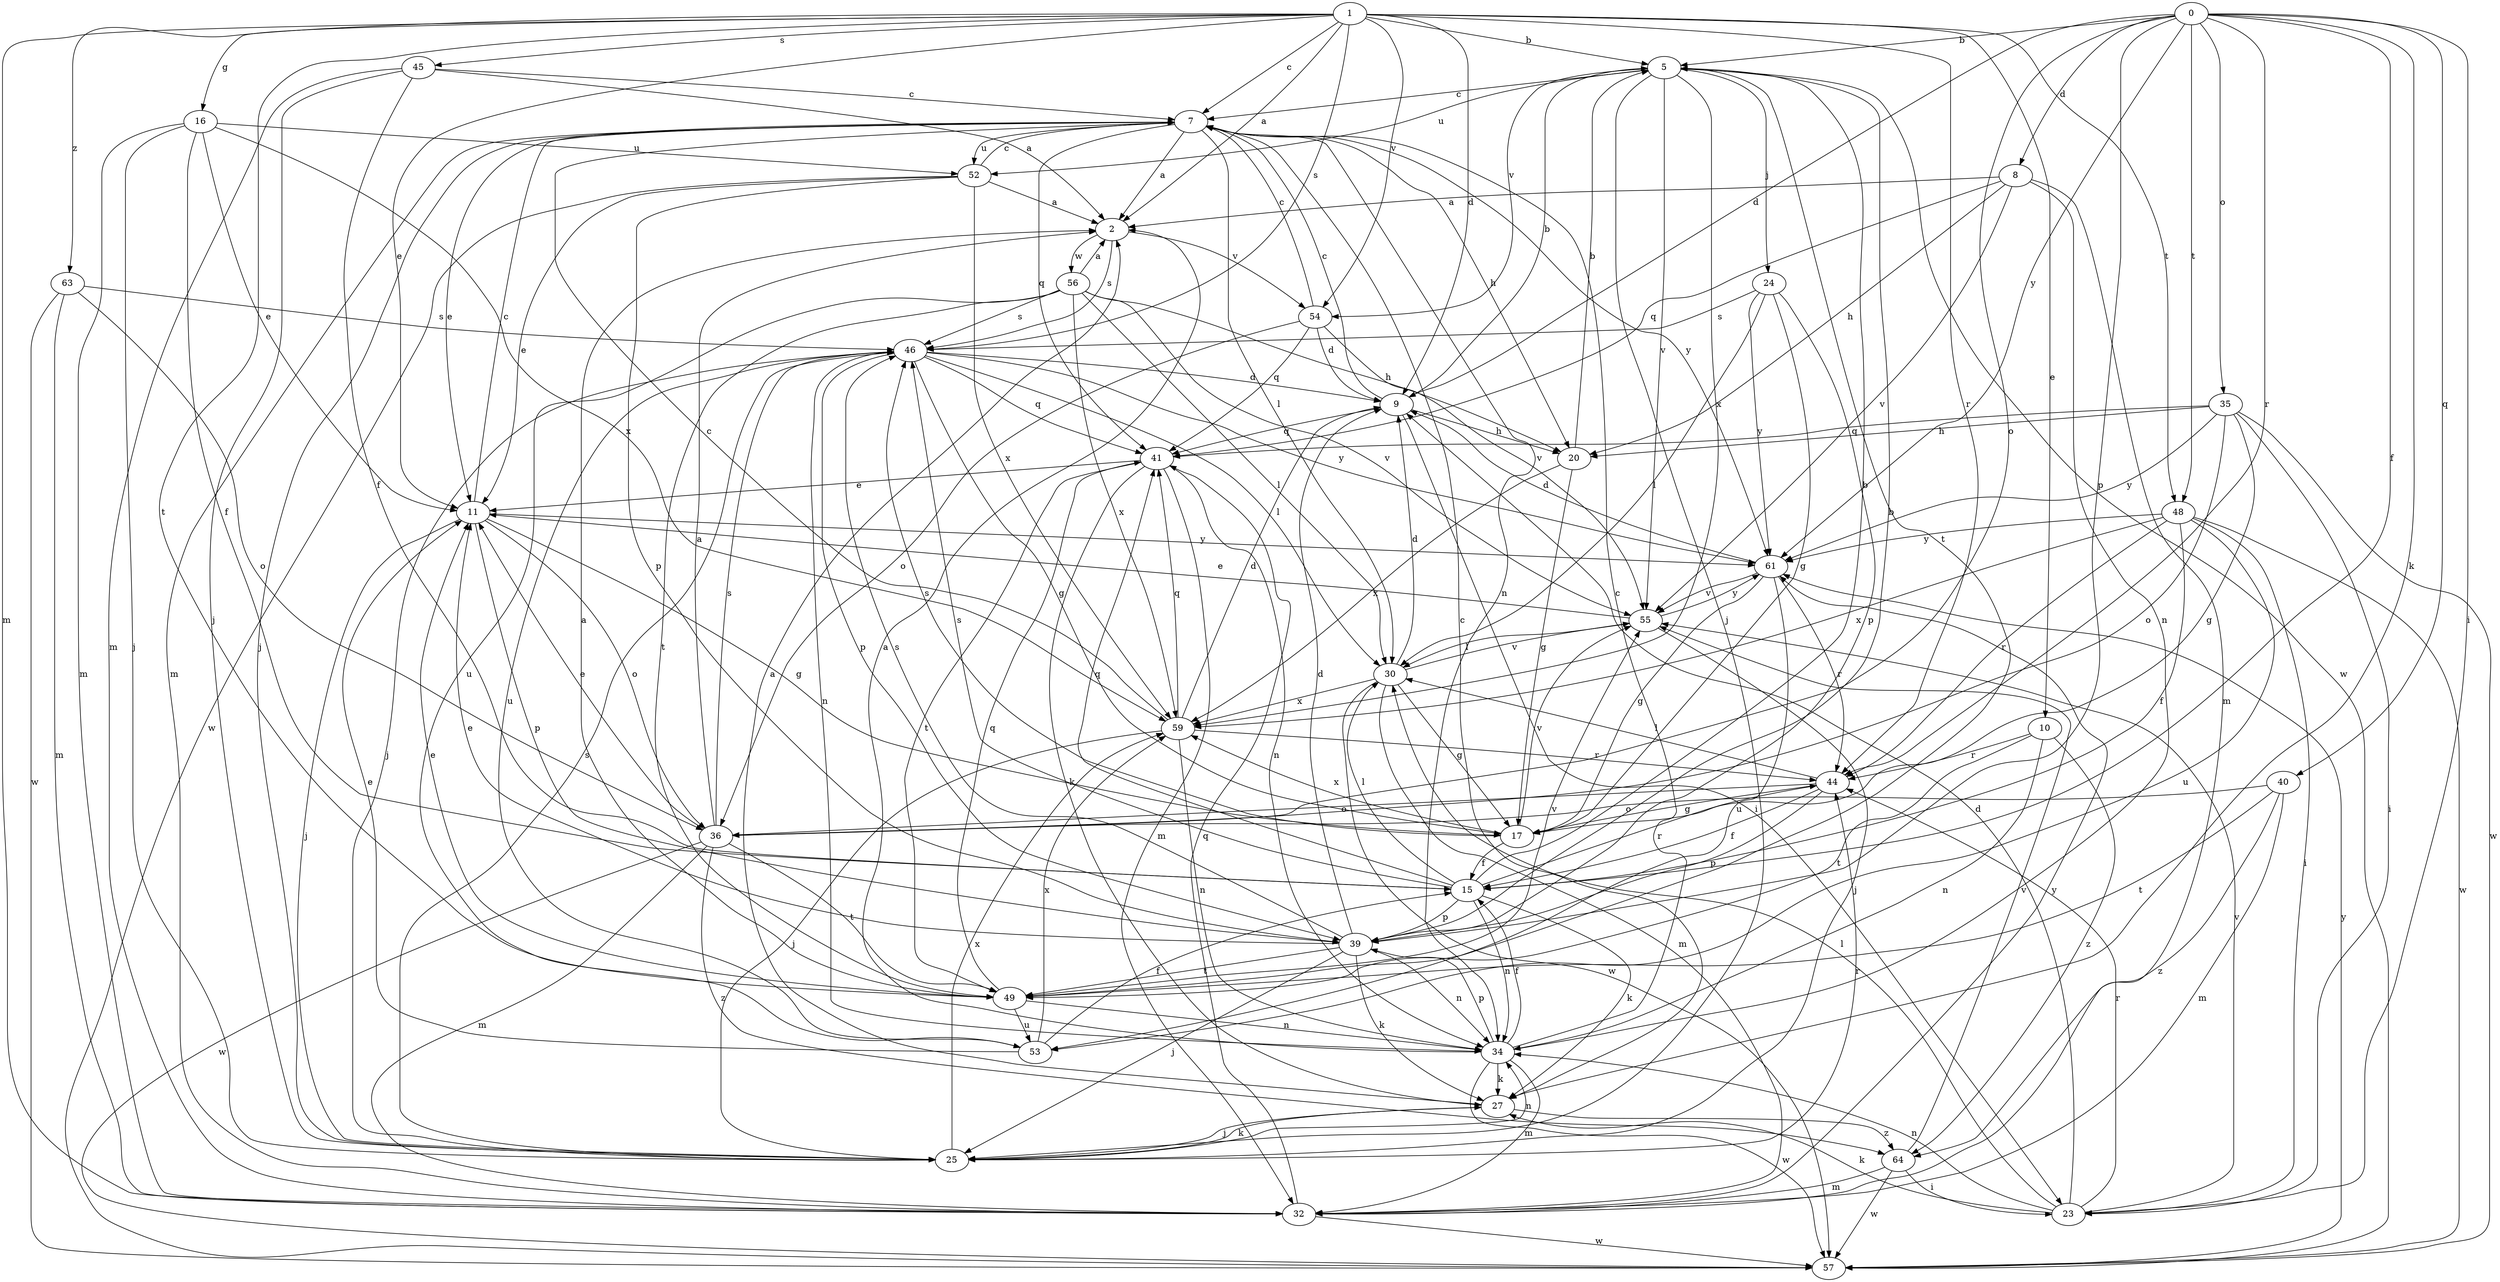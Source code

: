 strict digraph  {
0;
1;
2;
5;
7;
8;
9;
10;
11;
15;
16;
17;
20;
23;
24;
25;
27;
30;
32;
34;
35;
36;
39;
40;
41;
44;
45;
46;
48;
49;
52;
53;
54;
55;
56;
57;
59;
61;
63;
64;
0 -> 5  [label=b];
0 -> 8  [label=d];
0 -> 9  [label=d];
0 -> 15  [label=f];
0 -> 23  [label=i];
0 -> 27  [label=k];
0 -> 35  [label=o];
0 -> 36  [label=o];
0 -> 39  [label=p];
0 -> 40  [label=q];
0 -> 44  [label=r];
0 -> 48  [label=t];
0 -> 61  [label=y];
1 -> 2  [label=a];
1 -> 5  [label=b];
1 -> 7  [label=c];
1 -> 9  [label=d];
1 -> 10  [label=e];
1 -> 11  [label=e];
1 -> 16  [label=g];
1 -> 32  [label=m];
1 -> 44  [label=r];
1 -> 45  [label=s];
1 -> 46  [label=s];
1 -> 48  [label=t];
1 -> 49  [label=t];
1 -> 54  [label=v];
1 -> 63  [label=z];
2 -> 46  [label=s];
2 -> 54  [label=v];
2 -> 56  [label=w];
5 -> 7  [label=c];
5 -> 24  [label=j];
5 -> 25  [label=j];
5 -> 49  [label=t];
5 -> 52  [label=u];
5 -> 54  [label=v];
5 -> 55  [label=v];
5 -> 57  [label=w];
5 -> 59  [label=x];
7 -> 2  [label=a];
7 -> 11  [label=e];
7 -> 20  [label=h];
7 -> 25  [label=j];
7 -> 30  [label=l];
7 -> 32  [label=m];
7 -> 34  [label=n];
7 -> 41  [label=q];
7 -> 52  [label=u];
7 -> 61  [label=y];
8 -> 2  [label=a];
8 -> 20  [label=h];
8 -> 32  [label=m];
8 -> 34  [label=n];
8 -> 41  [label=q];
8 -> 55  [label=v];
9 -> 5  [label=b];
9 -> 7  [label=c];
9 -> 20  [label=h];
9 -> 23  [label=i];
9 -> 41  [label=q];
10 -> 34  [label=n];
10 -> 44  [label=r];
10 -> 49  [label=t];
10 -> 64  [label=z];
11 -> 7  [label=c];
11 -> 17  [label=g];
11 -> 25  [label=j];
11 -> 36  [label=o];
11 -> 39  [label=p];
11 -> 61  [label=y];
15 -> 5  [label=b];
15 -> 27  [label=k];
15 -> 30  [label=l];
15 -> 34  [label=n];
15 -> 39  [label=p];
15 -> 41  [label=q];
15 -> 44  [label=r];
15 -> 46  [label=s];
16 -> 11  [label=e];
16 -> 15  [label=f];
16 -> 25  [label=j];
16 -> 32  [label=m];
16 -> 52  [label=u];
16 -> 59  [label=x];
17 -> 15  [label=f];
17 -> 46  [label=s];
17 -> 55  [label=v];
17 -> 59  [label=x];
20 -> 5  [label=b];
20 -> 17  [label=g];
20 -> 59  [label=x];
23 -> 9  [label=d];
23 -> 27  [label=k];
23 -> 30  [label=l];
23 -> 34  [label=n];
23 -> 44  [label=r];
23 -> 55  [label=v];
24 -> 17  [label=g];
24 -> 30  [label=l];
24 -> 39  [label=p];
24 -> 46  [label=s];
24 -> 61  [label=y];
25 -> 27  [label=k];
25 -> 34  [label=n];
25 -> 44  [label=r];
25 -> 46  [label=s];
25 -> 59  [label=x];
27 -> 2  [label=a];
27 -> 7  [label=c];
27 -> 25  [label=j];
27 -> 64  [label=z];
30 -> 9  [label=d];
30 -> 17  [label=g];
30 -> 32  [label=m];
30 -> 55  [label=v];
30 -> 57  [label=w];
30 -> 59  [label=x];
32 -> 41  [label=q];
32 -> 57  [label=w];
32 -> 61  [label=y];
34 -> 2  [label=a];
34 -> 7  [label=c];
34 -> 15  [label=f];
34 -> 27  [label=k];
34 -> 32  [label=m];
34 -> 39  [label=p];
34 -> 57  [label=w];
35 -> 17  [label=g];
35 -> 20  [label=h];
35 -> 23  [label=i];
35 -> 36  [label=o];
35 -> 41  [label=q];
35 -> 57  [label=w];
35 -> 61  [label=y];
36 -> 2  [label=a];
36 -> 11  [label=e];
36 -> 32  [label=m];
36 -> 46  [label=s];
36 -> 49  [label=t];
36 -> 57  [label=w];
36 -> 64  [label=z];
39 -> 5  [label=b];
39 -> 9  [label=d];
39 -> 11  [label=e];
39 -> 25  [label=j];
39 -> 27  [label=k];
39 -> 34  [label=n];
39 -> 46  [label=s];
39 -> 49  [label=t];
40 -> 32  [label=m];
40 -> 36  [label=o];
40 -> 49  [label=t];
40 -> 64  [label=z];
41 -> 11  [label=e];
41 -> 27  [label=k];
41 -> 32  [label=m];
41 -> 34  [label=n];
41 -> 49  [label=t];
44 -> 15  [label=f];
44 -> 17  [label=g];
44 -> 30  [label=l];
44 -> 36  [label=o];
44 -> 39  [label=p];
45 -> 2  [label=a];
45 -> 7  [label=c];
45 -> 15  [label=f];
45 -> 25  [label=j];
45 -> 32  [label=m];
46 -> 9  [label=d];
46 -> 17  [label=g];
46 -> 25  [label=j];
46 -> 30  [label=l];
46 -> 34  [label=n];
46 -> 39  [label=p];
46 -> 41  [label=q];
46 -> 53  [label=u];
46 -> 61  [label=y];
48 -> 15  [label=f];
48 -> 23  [label=i];
48 -> 44  [label=r];
48 -> 53  [label=u];
48 -> 57  [label=w];
48 -> 59  [label=x];
48 -> 61  [label=y];
49 -> 2  [label=a];
49 -> 11  [label=e];
49 -> 34  [label=n];
49 -> 41  [label=q];
49 -> 53  [label=u];
49 -> 55  [label=v];
52 -> 2  [label=a];
52 -> 7  [label=c];
52 -> 11  [label=e];
52 -> 39  [label=p];
52 -> 57  [label=w];
52 -> 59  [label=x];
53 -> 11  [label=e];
53 -> 15  [label=f];
53 -> 59  [label=x];
54 -> 7  [label=c];
54 -> 9  [label=d];
54 -> 36  [label=o];
54 -> 41  [label=q];
54 -> 55  [label=v];
55 -> 11  [label=e];
55 -> 25  [label=j];
55 -> 30  [label=l];
55 -> 61  [label=y];
56 -> 2  [label=a];
56 -> 20  [label=h];
56 -> 30  [label=l];
56 -> 46  [label=s];
56 -> 49  [label=t];
56 -> 53  [label=u];
56 -> 55  [label=v];
56 -> 59  [label=x];
57 -> 61  [label=y];
59 -> 7  [label=c];
59 -> 9  [label=d];
59 -> 25  [label=j];
59 -> 34  [label=n];
59 -> 41  [label=q];
59 -> 44  [label=r];
61 -> 9  [label=d];
61 -> 17  [label=g];
61 -> 44  [label=r];
61 -> 53  [label=u];
61 -> 55  [label=v];
63 -> 32  [label=m];
63 -> 36  [label=o];
63 -> 46  [label=s];
63 -> 57  [label=w];
64 -> 23  [label=i];
64 -> 32  [label=m];
64 -> 55  [label=v];
64 -> 57  [label=w];
}
